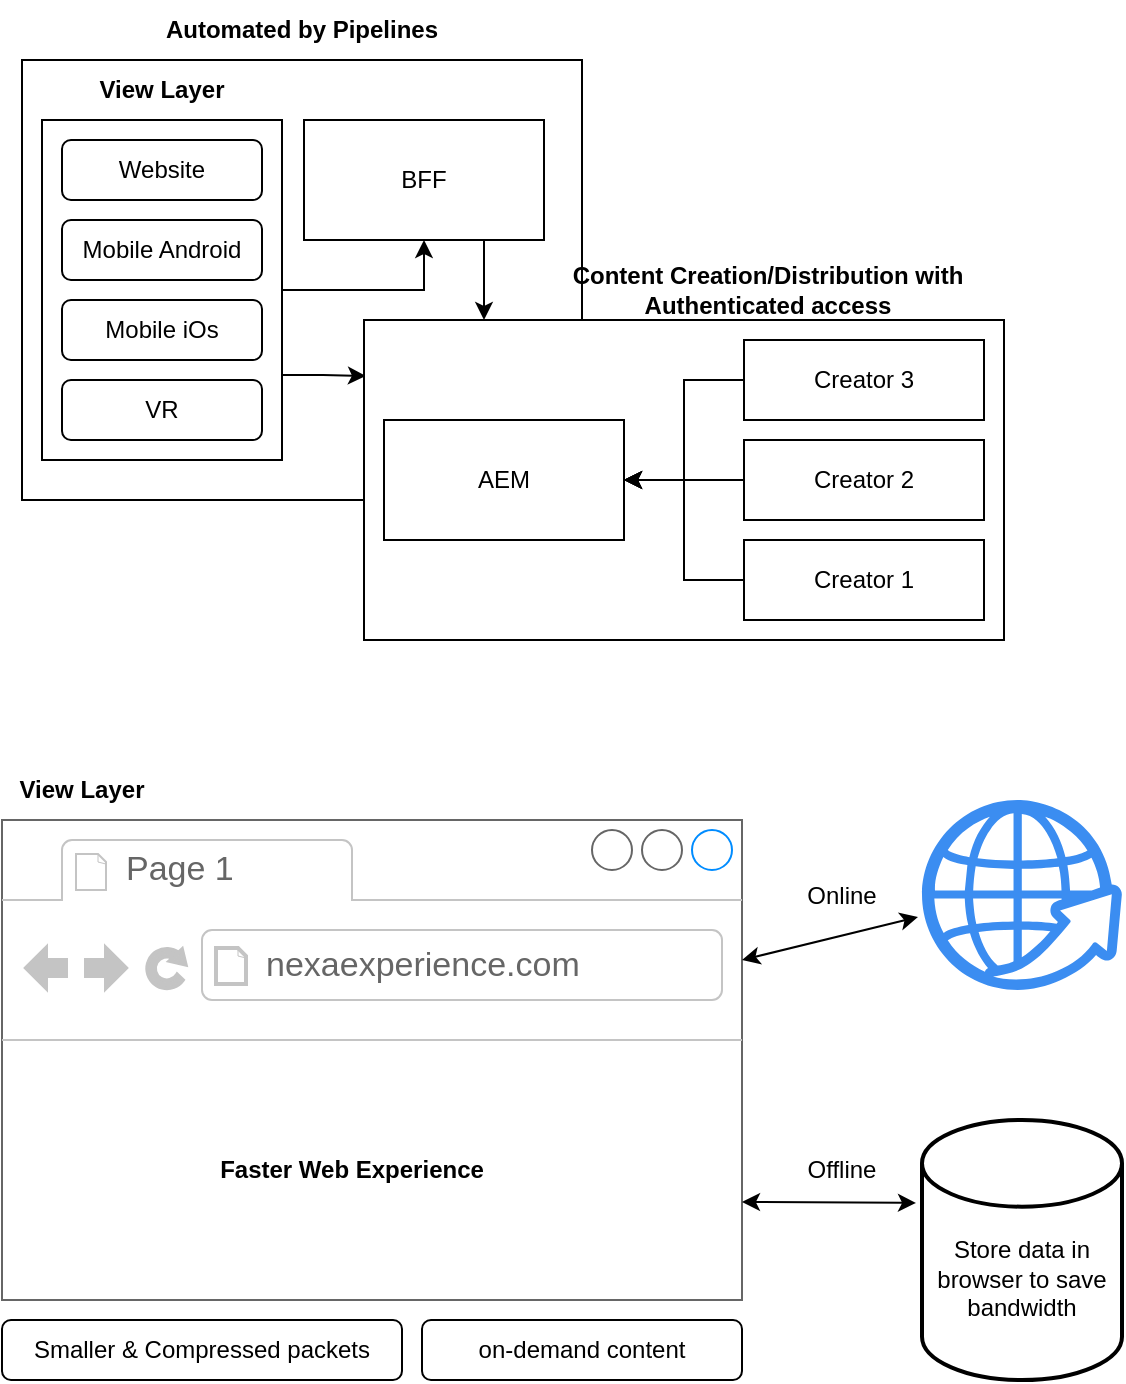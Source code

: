 <mxfile version="21.1.2" type="github">
  <diagram name="Page-1" id="aN_3YD694TaWAlwct6jg">
    <mxGraphModel dx="1050" dy="645" grid="1" gridSize="10" guides="1" tooltips="1" connect="1" arrows="1" fold="1" page="1" pageScale="1" pageWidth="850" pageHeight="1100" math="0" shadow="0">
      <root>
        <mxCell id="0" />
        <mxCell id="1" parent="0" />
        <mxCell id="K425b7ccdCiJVQ8yFOqg-55" value="" style="rounded=0;whiteSpace=wrap;html=1;" parent="1" vertex="1">
          <mxGeometry x="130" y="180" width="280" height="220" as="geometry" />
        </mxCell>
        <mxCell id="K425b7ccdCiJVQ8yFOqg-49" value="" style="edgeStyle=orthogonalEdgeStyle;rounded=0;orthogonalLoop=1;jettySize=auto;html=1;entryX=0.5;entryY=1;entryDx=0;entryDy=0;" parent="1" source="K425b7ccdCiJVQ8yFOqg-3" target="K425b7ccdCiJVQ8yFOqg-8" edge="1">
          <mxGeometry relative="1" as="geometry" />
        </mxCell>
        <mxCell id="K425b7ccdCiJVQ8yFOqg-53" style="edgeStyle=orthogonalEdgeStyle;rounded=0;orthogonalLoop=1;jettySize=auto;html=1;exitX=1;exitY=0.75;exitDx=0;exitDy=0;entryX=0.003;entryY=0.175;entryDx=0;entryDy=0;entryPerimeter=0;" parent="1" source="K425b7ccdCiJVQ8yFOqg-3" target="K425b7ccdCiJVQ8yFOqg-45" edge="1">
          <mxGeometry relative="1" as="geometry" />
        </mxCell>
        <mxCell id="K425b7ccdCiJVQ8yFOqg-3" value="" style="rounded=0;whiteSpace=wrap;html=1;" parent="1" vertex="1">
          <mxGeometry x="140" y="210" width="120" height="170" as="geometry" />
        </mxCell>
        <mxCell id="K425b7ccdCiJVQ8yFOqg-4" value="Website" style="rounded=1;whiteSpace=wrap;html=1;" parent="1" vertex="1">
          <mxGeometry x="150" y="220" width="100" height="30" as="geometry" />
        </mxCell>
        <mxCell id="K425b7ccdCiJVQ8yFOqg-5" value="Mobile Android" style="rounded=1;whiteSpace=wrap;html=1;" parent="1" vertex="1">
          <mxGeometry x="150" y="260" width="100" height="30" as="geometry" />
        </mxCell>
        <mxCell id="K425b7ccdCiJVQ8yFOqg-6" value="Mobile iOs" style="rounded=1;whiteSpace=wrap;html=1;" parent="1" vertex="1">
          <mxGeometry x="150" y="300" width="100" height="30" as="geometry" />
        </mxCell>
        <mxCell id="K425b7ccdCiJVQ8yFOqg-7" value="VR" style="rounded=1;whiteSpace=wrap;html=1;" parent="1" vertex="1">
          <mxGeometry x="150" y="340" width="100" height="30" as="geometry" />
        </mxCell>
        <mxCell id="K425b7ccdCiJVQ8yFOqg-47" value="" style="group" parent="1" vertex="1" connectable="0">
          <mxGeometry x="301" y="270" width="334" height="200" as="geometry" />
        </mxCell>
        <mxCell id="K425b7ccdCiJVQ8yFOqg-46" value="&lt;b&gt;Content Creation/Distribution with Authenticated access&lt;/b&gt;" style="text;html=1;strokeColor=none;fillColor=none;align=center;verticalAlign=middle;whiteSpace=wrap;rounded=0;" parent="K425b7ccdCiJVQ8yFOqg-47" vertex="1">
          <mxGeometry x="70" y="10" width="264" height="30" as="geometry" />
        </mxCell>
        <mxCell id="K425b7ccdCiJVQ8yFOqg-52" style="edgeStyle=orthogonalEdgeStyle;rounded=0;orthogonalLoop=1;jettySize=auto;html=1;exitX=0.75;exitY=1;exitDx=0;exitDy=0;" parent="K425b7ccdCiJVQ8yFOqg-47" source="K425b7ccdCiJVQ8yFOqg-8" edge="1">
          <mxGeometry relative="1" as="geometry">
            <mxPoint x="60" y="40" as="targetPoint" />
          </mxGeometry>
        </mxCell>
        <mxCell id="K425b7ccdCiJVQ8yFOqg-8" value="BFF" style="rounded=0;whiteSpace=wrap;html=1;" parent="K425b7ccdCiJVQ8yFOqg-47" vertex="1">
          <mxGeometry x="-30" y="-60" width="120" height="60" as="geometry" />
        </mxCell>
        <mxCell id="6GOEa928bfqpcFqI8_BG-14" value="" style="group" vertex="1" connectable="0" parent="K425b7ccdCiJVQ8yFOqg-47">
          <mxGeometry y="40" width="320" height="160" as="geometry" />
        </mxCell>
        <mxCell id="K425b7ccdCiJVQ8yFOqg-45" value="" style="rounded=0;whiteSpace=wrap;html=1;" parent="6GOEa928bfqpcFqI8_BG-14" vertex="1">
          <mxGeometry width="320" height="160" as="geometry" />
        </mxCell>
        <mxCell id="K425b7ccdCiJVQ8yFOqg-41" value="" style="group" parent="6GOEa928bfqpcFqI8_BG-14" vertex="1" connectable="0">
          <mxGeometry x="10" y="10" width="300" height="140" as="geometry" />
        </mxCell>
        <mxCell id="K425b7ccdCiJVQ8yFOqg-17" value="Creator 1" style="rounded=0;whiteSpace=wrap;html=1;" parent="K425b7ccdCiJVQ8yFOqg-41" vertex="1">
          <mxGeometry x="180" y="100" width="120" height="40" as="geometry" />
        </mxCell>
        <mxCell id="K425b7ccdCiJVQ8yFOqg-20" value="Creator 3" style="rounded=0;whiteSpace=wrap;html=1;" parent="K425b7ccdCiJVQ8yFOqg-41" vertex="1">
          <mxGeometry x="180" width="120" height="40" as="geometry" />
        </mxCell>
        <mxCell id="K425b7ccdCiJVQ8yFOqg-9" value="AEM" style="rounded=0;whiteSpace=wrap;html=1;" parent="K425b7ccdCiJVQ8yFOqg-41" vertex="1">
          <mxGeometry y="40" width="120" height="60" as="geometry" />
        </mxCell>
        <mxCell id="K425b7ccdCiJVQ8yFOqg-27" value="" style="edgeStyle=orthogonalEdgeStyle;rounded=0;orthogonalLoop=1;jettySize=auto;html=1;" parent="K425b7ccdCiJVQ8yFOqg-41" source="K425b7ccdCiJVQ8yFOqg-17" target="K425b7ccdCiJVQ8yFOqg-9" edge="1">
          <mxGeometry relative="1" as="geometry" />
        </mxCell>
        <mxCell id="K425b7ccdCiJVQ8yFOqg-26" value="" style="edgeStyle=orthogonalEdgeStyle;rounded=0;orthogonalLoop=1;jettySize=auto;html=1;" parent="K425b7ccdCiJVQ8yFOqg-41" source="K425b7ccdCiJVQ8yFOqg-20" target="K425b7ccdCiJVQ8yFOqg-9" edge="1">
          <mxGeometry relative="1" as="geometry" />
        </mxCell>
        <mxCell id="K425b7ccdCiJVQ8yFOqg-19" value="Creator 2" style="rounded=0;whiteSpace=wrap;html=1;" parent="K425b7ccdCiJVQ8yFOqg-41" vertex="1">
          <mxGeometry x="180" y="50" width="120" height="40" as="geometry" />
        </mxCell>
        <mxCell id="K425b7ccdCiJVQ8yFOqg-24" value="" style="edgeStyle=orthogonalEdgeStyle;rounded=0;orthogonalLoop=1;jettySize=auto;html=1;" parent="K425b7ccdCiJVQ8yFOqg-41" source="K425b7ccdCiJVQ8yFOqg-19" target="K425b7ccdCiJVQ8yFOqg-9" edge="1">
          <mxGeometry relative="1" as="geometry">
            <Array as="points" />
          </mxGeometry>
        </mxCell>
        <mxCell id="K425b7ccdCiJVQ8yFOqg-22" value="" style="edgeStyle=orthogonalEdgeStyle;rounded=0;orthogonalLoop=1;jettySize=auto;html=1;" parent="K425b7ccdCiJVQ8yFOqg-41" source="K425b7ccdCiJVQ8yFOqg-19" target="K425b7ccdCiJVQ8yFOqg-9" edge="1">
          <mxGeometry relative="1" as="geometry" />
        </mxCell>
        <mxCell id="K425b7ccdCiJVQ8yFOqg-54" value="&lt;b&gt;View Layer&lt;/b&gt;" style="text;html=1;strokeColor=none;fillColor=none;align=center;verticalAlign=middle;whiteSpace=wrap;rounded=0;" parent="1" vertex="1">
          <mxGeometry x="160" y="180" width="80" height="30" as="geometry" />
        </mxCell>
        <mxCell id="K425b7ccdCiJVQ8yFOqg-56" value="&lt;b&gt;Automated by Pipelines&lt;/b&gt;" style="text;html=1;strokeColor=none;fillColor=none;align=center;verticalAlign=middle;whiteSpace=wrap;rounded=0;" parent="1" vertex="1">
          <mxGeometry x="130" y="150" width="280" height="30" as="geometry" />
        </mxCell>
        <mxCell id="6GOEa928bfqpcFqI8_BG-2" value="View Layer" style="text;html=1;strokeColor=none;fillColor=none;align=center;verticalAlign=middle;whiteSpace=wrap;rounded=0;fontStyle=1" vertex="1" parent="1">
          <mxGeometry x="120" y="530" width="80" height="30" as="geometry" />
        </mxCell>
        <mxCell id="6GOEa928bfqpcFqI8_BG-3" value="" style="strokeWidth=1;shadow=0;dashed=0;align=center;html=1;shape=mxgraph.mockup.containers.browserWindow;rSize=0;strokeColor=#666666;strokeColor2=#008cff;strokeColor3=#c4c4c4;mainText=,;recursiveResize=0;" vertex="1" parent="1">
          <mxGeometry x="120" y="560" width="370" height="240" as="geometry" />
        </mxCell>
        <mxCell id="6GOEa928bfqpcFqI8_BG-4" value="Page 1" style="strokeWidth=1;shadow=0;dashed=0;align=center;html=1;shape=mxgraph.mockup.containers.anchor;fontSize=17;fontColor=#666666;align=left;whiteSpace=wrap;" vertex="1" parent="6GOEa928bfqpcFqI8_BG-3">
          <mxGeometry x="60" y="12" width="110" height="26" as="geometry" />
        </mxCell>
        <mxCell id="6GOEa928bfqpcFqI8_BG-5" value="nexaexperience.com" style="strokeWidth=1;shadow=0;dashed=0;align=center;html=1;shape=mxgraph.mockup.containers.anchor;rSize=0;fontSize=17;fontColor=#666666;align=left;" vertex="1" parent="6GOEa928bfqpcFqI8_BG-3">
          <mxGeometry x="130" y="60" width="250" height="26" as="geometry" />
        </mxCell>
        <mxCell id="6GOEa928bfqpcFqI8_BG-13" value="&lt;b&gt;Faster Web Experience&lt;/b&gt;" style="text;html=1;strokeColor=none;fillColor=none;align=center;verticalAlign=middle;whiteSpace=wrap;rounded=0;" vertex="1" parent="6GOEa928bfqpcFqI8_BG-3">
          <mxGeometry x="60" y="160" width="230" height="30" as="geometry" />
        </mxCell>
        <mxCell id="6GOEa928bfqpcFqI8_BG-6" value="&lt;br&gt;&lt;br&gt;Store data in browser to save bandwidth" style="strokeWidth=2;html=1;shape=mxgraph.flowchart.database;whiteSpace=wrap;" vertex="1" parent="1">
          <mxGeometry x="580" y="710" width="100" height="130" as="geometry" />
        </mxCell>
        <mxCell id="6GOEa928bfqpcFqI8_BG-7" value="" style="sketch=0;html=1;aspect=fixed;strokeColor=none;shadow=0;fillColor=#3B8DF1;verticalAlign=top;labelPosition=center;verticalLabelPosition=bottom;shape=mxgraph.gcp2.globe_world" vertex="1" parent="1">
          <mxGeometry x="580" y="550" width="100" height="95" as="geometry" />
        </mxCell>
        <mxCell id="6GOEa928bfqpcFqI8_BG-9" value="" style="endArrow=classic;startArrow=classic;html=1;rounded=0;entryX=-0.02;entryY=0.616;entryDx=0;entryDy=0;entryPerimeter=0;" edge="1" parent="1" target="6GOEa928bfqpcFqI8_BG-7">
          <mxGeometry width="50" height="50" relative="1" as="geometry">
            <mxPoint x="490" y="630" as="sourcePoint" />
            <mxPoint x="360" y="630" as="targetPoint" />
          </mxGeometry>
        </mxCell>
        <mxCell id="6GOEa928bfqpcFqI8_BG-10" value="Online" style="text;html=1;strokeColor=none;fillColor=none;align=center;verticalAlign=middle;whiteSpace=wrap;rounded=0;" vertex="1" parent="1">
          <mxGeometry x="510" y="582.5" width="60" height="30" as="geometry" />
        </mxCell>
        <mxCell id="6GOEa928bfqpcFqI8_BG-11" value="" style="endArrow=classic;startArrow=classic;html=1;rounded=0;entryX=-0.03;entryY=0.319;entryDx=0;entryDy=0;entryPerimeter=0;" edge="1" parent="1" target="6GOEa928bfqpcFqI8_BG-6">
          <mxGeometry width="50" height="50" relative="1" as="geometry">
            <mxPoint x="490" y="751" as="sourcePoint" />
            <mxPoint x="360" y="630" as="targetPoint" />
          </mxGeometry>
        </mxCell>
        <mxCell id="6GOEa928bfqpcFqI8_BG-12" value="Offline" style="text;html=1;strokeColor=none;fillColor=none;align=center;verticalAlign=middle;whiteSpace=wrap;rounded=0;" vertex="1" parent="1">
          <mxGeometry x="510" y="720" width="60" height="30" as="geometry" />
        </mxCell>
        <mxCell id="6GOEa928bfqpcFqI8_BG-16" value="Smaller &amp;amp; Compressed packets" style="rounded=1;whiteSpace=wrap;html=1;" vertex="1" parent="1">
          <mxGeometry x="120" y="810" width="200" height="30" as="geometry" />
        </mxCell>
        <mxCell id="6GOEa928bfqpcFqI8_BG-18" value="on-demand content" style="rounded=1;whiteSpace=wrap;html=1;" vertex="1" parent="1">
          <mxGeometry x="330" y="810" width="160" height="30" as="geometry" />
        </mxCell>
      </root>
    </mxGraphModel>
  </diagram>
</mxfile>
